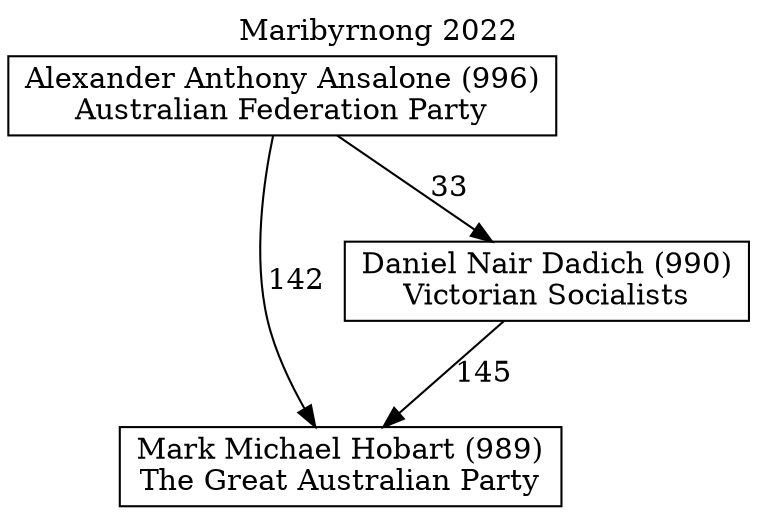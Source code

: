 // House preference flow
digraph "Mark Michael Hobart (989)_Maribyrnong_2022" {
	graph [label="Maribyrnong 2022" labelloc=t mclimit=10]
	node [shape=box]
	"Mark Michael Hobart (989)" [label="Mark Michael Hobart (989)
The Great Australian Party"]
	"Daniel Nair Dadich (990)" [label="Daniel Nair Dadich (990)
Victorian Socialists"]
	"Alexander Anthony Ansalone (996)" [label="Alexander Anthony Ansalone (996)
Australian Federation Party"]
	"Daniel Nair Dadich (990)" -> "Mark Michael Hobart (989)" [label=145]
	"Alexander Anthony Ansalone (996)" -> "Daniel Nair Dadich (990)" [label=33]
	"Alexander Anthony Ansalone (996)" -> "Mark Michael Hobart (989)" [label=142]
}
